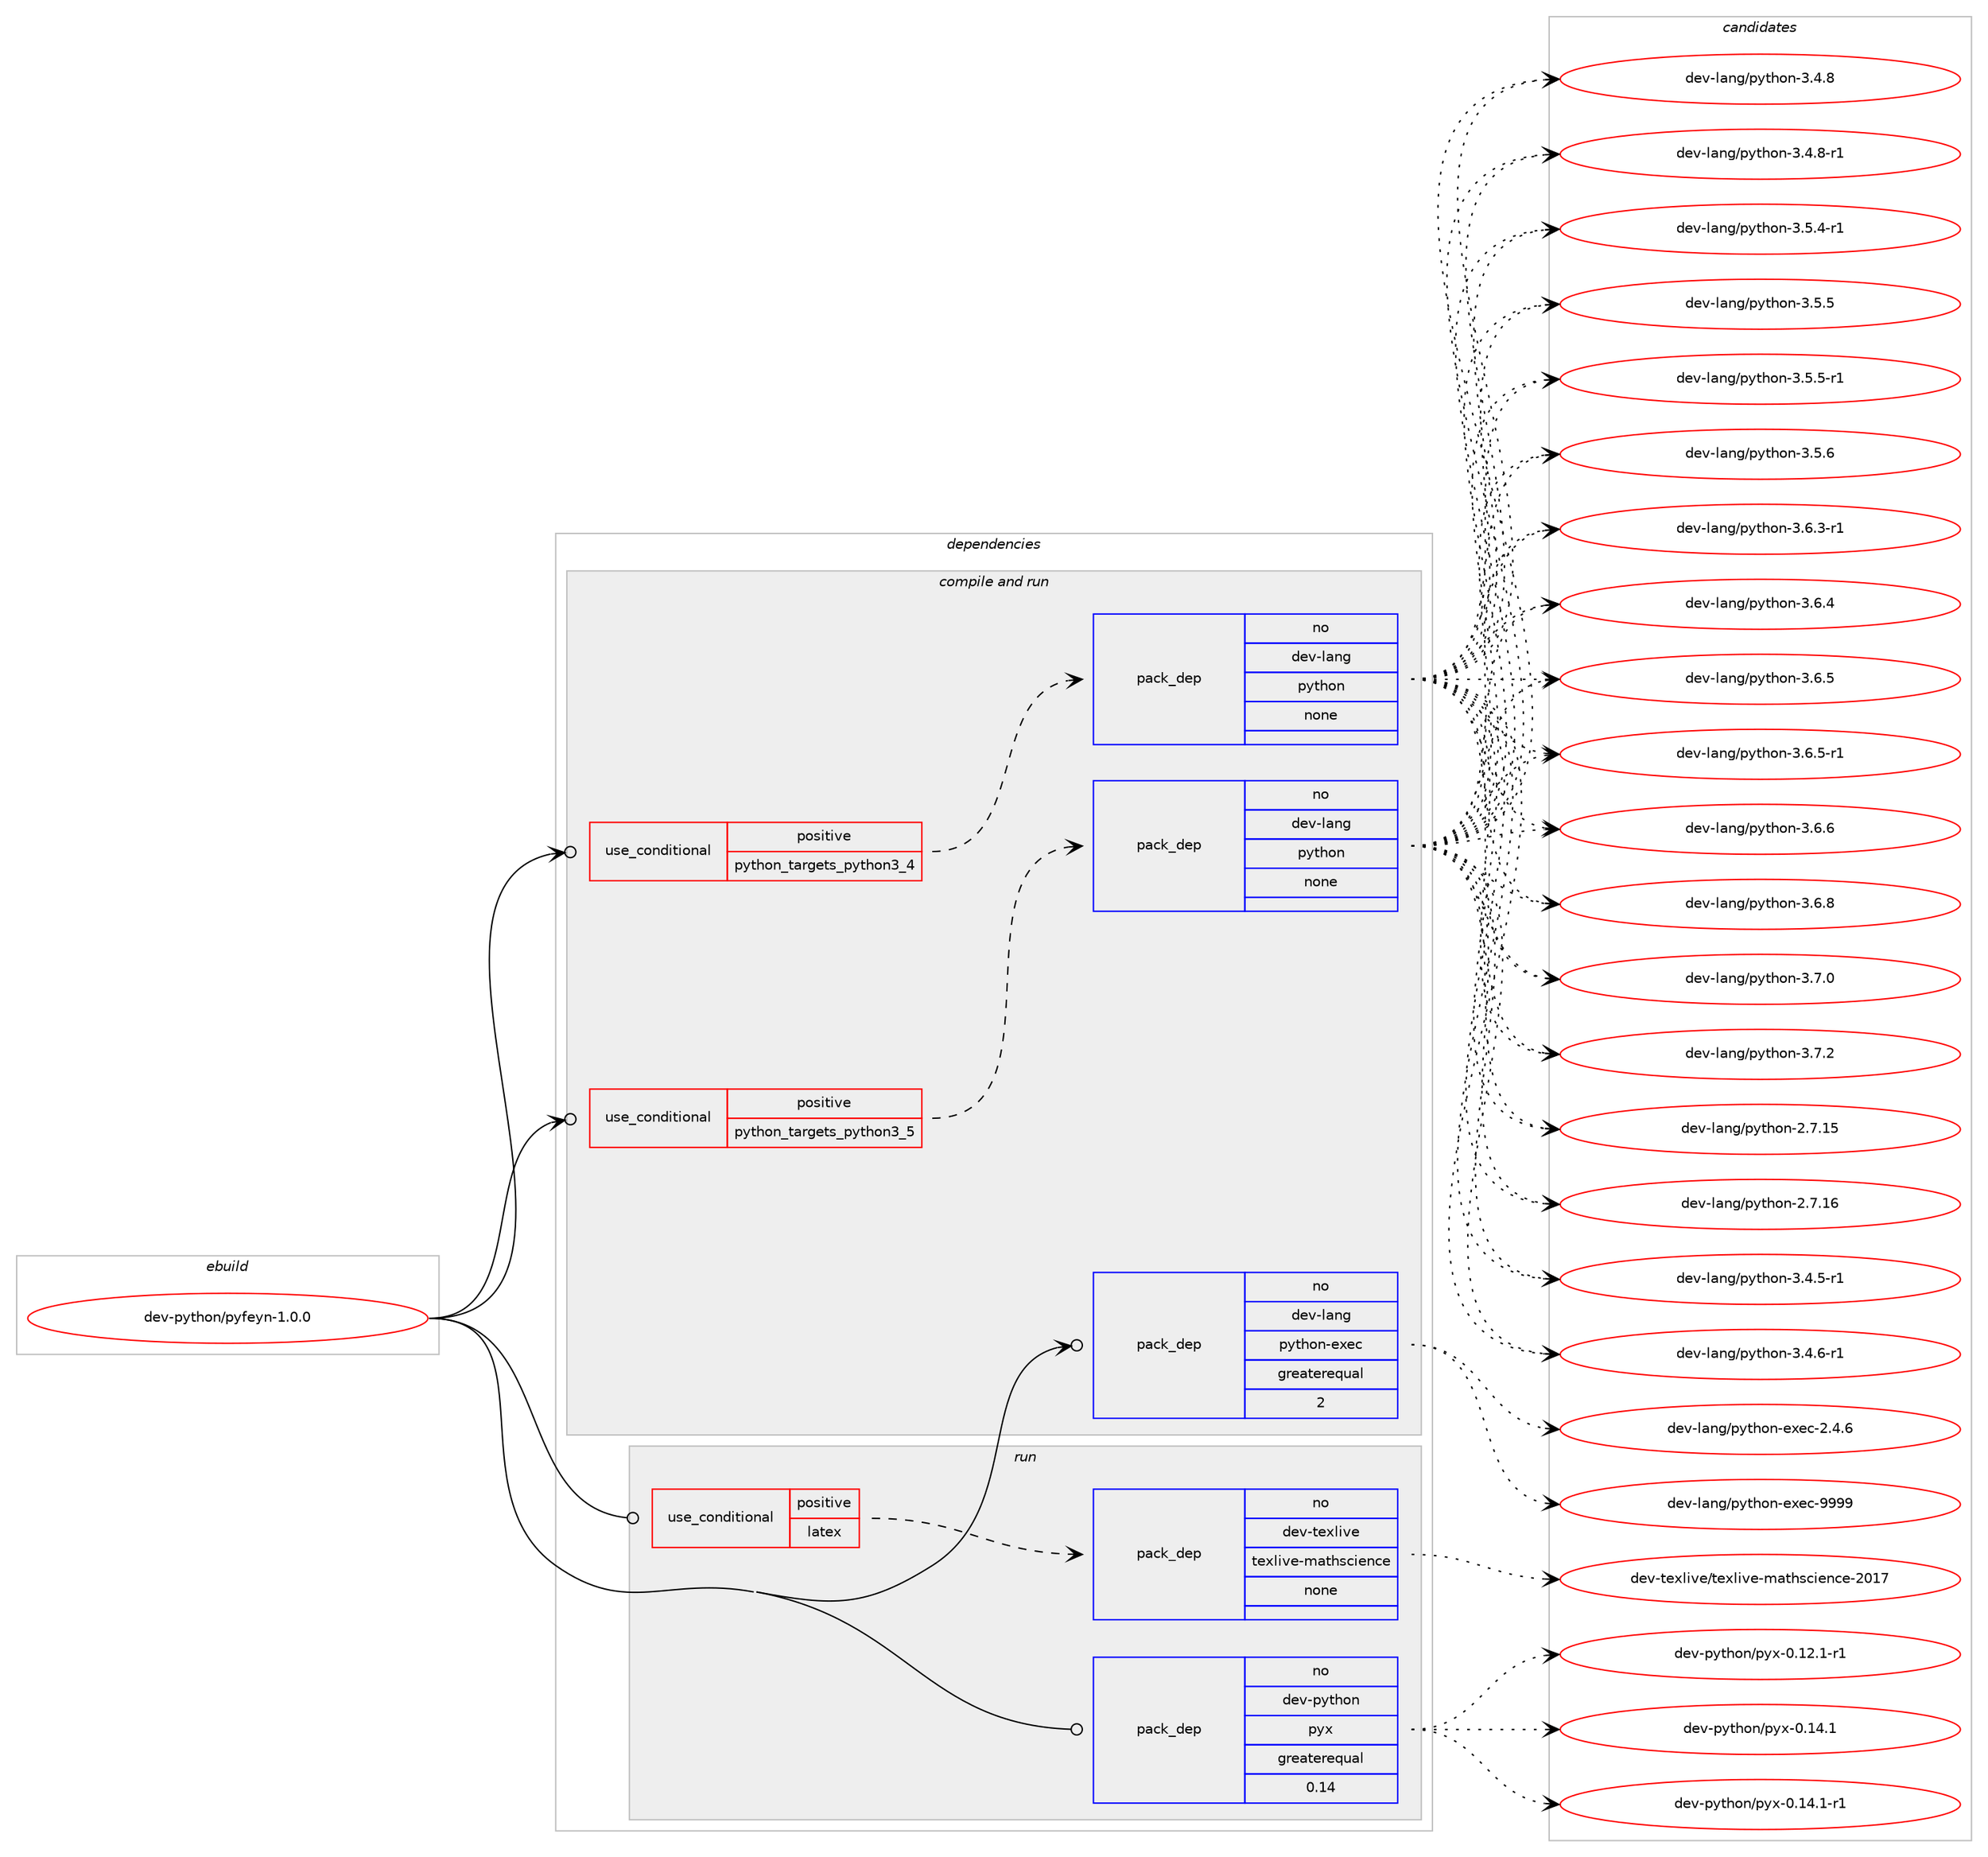 digraph prolog {

# *************
# Graph options
# *************

newrank=true;
concentrate=true;
compound=true;
graph [rankdir=LR,fontname=Helvetica,fontsize=10,ranksep=1.5];#, ranksep=2.5, nodesep=0.2];
edge  [arrowhead=vee];
node  [fontname=Helvetica,fontsize=10];

# **********
# The ebuild
# **********

subgraph cluster_leftcol {
color=gray;
rank=same;
label=<<i>ebuild</i>>;
id [label="dev-python/pyfeyn-1.0.0", color=red, width=4, href="../dev-python/pyfeyn-1.0.0.svg"];
}

# ****************
# The dependencies
# ****************

subgraph cluster_midcol {
color=gray;
label=<<i>dependencies</i>>;
subgraph cluster_compile {
fillcolor="#eeeeee";
style=filled;
label=<<i>compile</i>>;
}
subgraph cluster_compileandrun {
fillcolor="#eeeeee";
style=filled;
label=<<i>compile and run</i>>;
subgraph cond380693 {
dependency1428992 [label=<<TABLE BORDER="0" CELLBORDER="1" CELLSPACING="0" CELLPADDING="4"><TR><TD ROWSPAN="3" CELLPADDING="10">use_conditional</TD></TR><TR><TD>positive</TD></TR><TR><TD>python_targets_python3_4</TD></TR></TABLE>>, shape=none, color=red];
subgraph pack1024981 {
dependency1428993 [label=<<TABLE BORDER="0" CELLBORDER="1" CELLSPACING="0" CELLPADDING="4" WIDTH="220"><TR><TD ROWSPAN="6" CELLPADDING="30">pack_dep</TD></TR><TR><TD WIDTH="110">no</TD></TR><TR><TD>dev-lang</TD></TR><TR><TD>python</TD></TR><TR><TD>none</TD></TR><TR><TD></TD></TR></TABLE>>, shape=none, color=blue];
}
dependency1428992:e -> dependency1428993:w [weight=20,style="dashed",arrowhead="vee"];
}
id:e -> dependency1428992:w [weight=20,style="solid",arrowhead="odotvee"];
subgraph cond380694 {
dependency1428994 [label=<<TABLE BORDER="0" CELLBORDER="1" CELLSPACING="0" CELLPADDING="4"><TR><TD ROWSPAN="3" CELLPADDING="10">use_conditional</TD></TR><TR><TD>positive</TD></TR><TR><TD>python_targets_python3_5</TD></TR></TABLE>>, shape=none, color=red];
subgraph pack1024982 {
dependency1428995 [label=<<TABLE BORDER="0" CELLBORDER="1" CELLSPACING="0" CELLPADDING="4" WIDTH="220"><TR><TD ROWSPAN="6" CELLPADDING="30">pack_dep</TD></TR><TR><TD WIDTH="110">no</TD></TR><TR><TD>dev-lang</TD></TR><TR><TD>python</TD></TR><TR><TD>none</TD></TR><TR><TD></TD></TR></TABLE>>, shape=none, color=blue];
}
dependency1428994:e -> dependency1428995:w [weight=20,style="dashed",arrowhead="vee"];
}
id:e -> dependency1428994:w [weight=20,style="solid",arrowhead="odotvee"];
subgraph pack1024983 {
dependency1428996 [label=<<TABLE BORDER="0" CELLBORDER="1" CELLSPACING="0" CELLPADDING="4" WIDTH="220"><TR><TD ROWSPAN="6" CELLPADDING="30">pack_dep</TD></TR><TR><TD WIDTH="110">no</TD></TR><TR><TD>dev-lang</TD></TR><TR><TD>python-exec</TD></TR><TR><TD>greaterequal</TD></TR><TR><TD>2</TD></TR></TABLE>>, shape=none, color=blue];
}
id:e -> dependency1428996:w [weight=20,style="solid",arrowhead="odotvee"];
}
subgraph cluster_run {
fillcolor="#eeeeee";
style=filled;
label=<<i>run</i>>;
subgraph cond380695 {
dependency1428997 [label=<<TABLE BORDER="0" CELLBORDER="1" CELLSPACING="0" CELLPADDING="4"><TR><TD ROWSPAN="3" CELLPADDING="10">use_conditional</TD></TR><TR><TD>positive</TD></TR><TR><TD>latex</TD></TR></TABLE>>, shape=none, color=red];
subgraph pack1024984 {
dependency1428998 [label=<<TABLE BORDER="0" CELLBORDER="1" CELLSPACING="0" CELLPADDING="4" WIDTH="220"><TR><TD ROWSPAN="6" CELLPADDING="30">pack_dep</TD></TR><TR><TD WIDTH="110">no</TD></TR><TR><TD>dev-texlive</TD></TR><TR><TD>texlive-mathscience</TD></TR><TR><TD>none</TD></TR><TR><TD></TD></TR></TABLE>>, shape=none, color=blue];
}
dependency1428997:e -> dependency1428998:w [weight=20,style="dashed",arrowhead="vee"];
}
id:e -> dependency1428997:w [weight=20,style="solid",arrowhead="odot"];
subgraph pack1024985 {
dependency1428999 [label=<<TABLE BORDER="0" CELLBORDER="1" CELLSPACING="0" CELLPADDING="4" WIDTH="220"><TR><TD ROWSPAN="6" CELLPADDING="30">pack_dep</TD></TR><TR><TD WIDTH="110">no</TD></TR><TR><TD>dev-python</TD></TR><TR><TD>pyx</TD></TR><TR><TD>greaterequal</TD></TR><TR><TD>0.14</TD></TR></TABLE>>, shape=none, color=blue];
}
id:e -> dependency1428999:w [weight=20,style="solid",arrowhead="odot"];
}
}

# **************
# The candidates
# **************

subgraph cluster_choices {
rank=same;
color=gray;
label=<<i>candidates</i>>;

subgraph choice1024981 {
color=black;
nodesep=1;
choice10010111845108971101034711212111610411111045504655464953 [label="dev-lang/python-2.7.15", color=red, width=4,href="../dev-lang/python-2.7.15.svg"];
choice10010111845108971101034711212111610411111045504655464954 [label="dev-lang/python-2.7.16", color=red, width=4,href="../dev-lang/python-2.7.16.svg"];
choice1001011184510897110103471121211161041111104551465246534511449 [label="dev-lang/python-3.4.5-r1", color=red, width=4,href="../dev-lang/python-3.4.5-r1.svg"];
choice1001011184510897110103471121211161041111104551465246544511449 [label="dev-lang/python-3.4.6-r1", color=red, width=4,href="../dev-lang/python-3.4.6-r1.svg"];
choice100101118451089711010347112121116104111110455146524656 [label="dev-lang/python-3.4.8", color=red, width=4,href="../dev-lang/python-3.4.8.svg"];
choice1001011184510897110103471121211161041111104551465246564511449 [label="dev-lang/python-3.4.8-r1", color=red, width=4,href="../dev-lang/python-3.4.8-r1.svg"];
choice1001011184510897110103471121211161041111104551465346524511449 [label="dev-lang/python-3.5.4-r1", color=red, width=4,href="../dev-lang/python-3.5.4-r1.svg"];
choice100101118451089711010347112121116104111110455146534653 [label="dev-lang/python-3.5.5", color=red, width=4,href="../dev-lang/python-3.5.5.svg"];
choice1001011184510897110103471121211161041111104551465346534511449 [label="dev-lang/python-3.5.5-r1", color=red, width=4,href="../dev-lang/python-3.5.5-r1.svg"];
choice100101118451089711010347112121116104111110455146534654 [label="dev-lang/python-3.5.6", color=red, width=4,href="../dev-lang/python-3.5.6.svg"];
choice1001011184510897110103471121211161041111104551465446514511449 [label="dev-lang/python-3.6.3-r1", color=red, width=4,href="../dev-lang/python-3.6.3-r1.svg"];
choice100101118451089711010347112121116104111110455146544652 [label="dev-lang/python-3.6.4", color=red, width=4,href="../dev-lang/python-3.6.4.svg"];
choice100101118451089711010347112121116104111110455146544653 [label="dev-lang/python-3.6.5", color=red, width=4,href="../dev-lang/python-3.6.5.svg"];
choice1001011184510897110103471121211161041111104551465446534511449 [label="dev-lang/python-3.6.5-r1", color=red, width=4,href="../dev-lang/python-3.6.5-r1.svg"];
choice100101118451089711010347112121116104111110455146544654 [label="dev-lang/python-3.6.6", color=red, width=4,href="../dev-lang/python-3.6.6.svg"];
choice100101118451089711010347112121116104111110455146544656 [label="dev-lang/python-3.6.8", color=red, width=4,href="../dev-lang/python-3.6.8.svg"];
choice100101118451089711010347112121116104111110455146554648 [label="dev-lang/python-3.7.0", color=red, width=4,href="../dev-lang/python-3.7.0.svg"];
choice100101118451089711010347112121116104111110455146554650 [label="dev-lang/python-3.7.2", color=red, width=4,href="../dev-lang/python-3.7.2.svg"];
dependency1428993:e -> choice10010111845108971101034711212111610411111045504655464953:w [style=dotted,weight="100"];
dependency1428993:e -> choice10010111845108971101034711212111610411111045504655464954:w [style=dotted,weight="100"];
dependency1428993:e -> choice1001011184510897110103471121211161041111104551465246534511449:w [style=dotted,weight="100"];
dependency1428993:e -> choice1001011184510897110103471121211161041111104551465246544511449:w [style=dotted,weight="100"];
dependency1428993:e -> choice100101118451089711010347112121116104111110455146524656:w [style=dotted,weight="100"];
dependency1428993:e -> choice1001011184510897110103471121211161041111104551465246564511449:w [style=dotted,weight="100"];
dependency1428993:e -> choice1001011184510897110103471121211161041111104551465346524511449:w [style=dotted,weight="100"];
dependency1428993:e -> choice100101118451089711010347112121116104111110455146534653:w [style=dotted,weight="100"];
dependency1428993:e -> choice1001011184510897110103471121211161041111104551465346534511449:w [style=dotted,weight="100"];
dependency1428993:e -> choice100101118451089711010347112121116104111110455146534654:w [style=dotted,weight="100"];
dependency1428993:e -> choice1001011184510897110103471121211161041111104551465446514511449:w [style=dotted,weight="100"];
dependency1428993:e -> choice100101118451089711010347112121116104111110455146544652:w [style=dotted,weight="100"];
dependency1428993:e -> choice100101118451089711010347112121116104111110455146544653:w [style=dotted,weight="100"];
dependency1428993:e -> choice1001011184510897110103471121211161041111104551465446534511449:w [style=dotted,weight="100"];
dependency1428993:e -> choice100101118451089711010347112121116104111110455146544654:w [style=dotted,weight="100"];
dependency1428993:e -> choice100101118451089711010347112121116104111110455146544656:w [style=dotted,weight="100"];
dependency1428993:e -> choice100101118451089711010347112121116104111110455146554648:w [style=dotted,weight="100"];
dependency1428993:e -> choice100101118451089711010347112121116104111110455146554650:w [style=dotted,weight="100"];
}
subgraph choice1024982 {
color=black;
nodesep=1;
choice10010111845108971101034711212111610411111045504655464953 [label="dev-lang/python-2.7.15", color=red, width=4,href="../dev-lang/python-2.7.15.svg"];
choice10010111845108971101034711212111610411111045504655464954 [label="dev-lang/python-2.7.16", color=red, width=4,href="../dev-lang/python-2.7.16.svg"];
choice1001011184510897110103471121211161041111104551465246534511449 [label="dev-lang/python-3.4.5-r1", color=red, width=4,href="../dev-lang/python-3.4.5-r1.svg"];
choice1001011184510897110103471121211161041111104551465246544511449 [label="dev-lang/python-3.4.6-r1", color=red, width=4,href="../dev-lang/python-3.4.6-r1.svg"];
choice100101118451089711010347112121116104111110455146524656 [label="dev-lang/python-3.4.8", color=red, width=4,href="../dev-lang/python-3.4.8.svg"];
choice1001011184510897110103471121211161041111104551465246564511449 [label="dev-lang/python-3.4.8-r1", color=red, width=4,href="../dev-lang/python-3.4.8-r1.svg"];
choice1001011184510897110103471121211161041111104551465346524511449 [label="dev-lang/python-3.5.4-r1", color=red, width=4,href="../dev-lang/python-3.5.4-r1.svg"];
choice100101118451089711010347112121116104111110455146534653 [label="dev-lang/python-3.5.5", color=red, width=4,href="../dev-lang/python-3.5.5.svg"];
choice1001011184510897110103471121211161041111104551465346534511449 [label="dev-lang/python-3.5.5-r1", color=red, width=4,href="../dev-lang/python-3.5.5-r1.svg"];
choice100101118451089711010347112121116104111110455146534654 [label="dev-lang/python-3.5.6", color=red, width=4,href="../dev-lang/python-3.5.6.svg"];
choice1001011184510897110103471121211161041111104551465446514511449 [label="dev-lang/python-3.6.3-r1", color=red, width=4,href="../dev-lang/python-3.6.3-r1.svg"];
choice100101118451089711010347112121116104111110455146544652 [label="dev-lang/python-3.6.4", color=red, width=4,href="../dev-lang/python-3.6.4.svg"];
choice100101118451089711010347112121116104111110455146544653 [label="dev-lang/python-3.6.5", color=red, width=4,href="../dev-lang/python-3.6.5.svg"];
choice1001011184510897110103471121211161041111104551465446534511449 [label="dev-lang/python-3.6.5-r1", color=red, width=4,href="../dev-lang/python-3.6.5-r1.svg"];
choice100101118451089711010347112121116104111110455146544654 [label="dev-lang/python-3.6.6", color=red, width=4,href="../dev-lang/python-3.6.6.svg"];
choice100101118451089711010347112121116104111110455146544656 [label="dev-lang/python-3.6.8", color=red, width=4,href="../dev-lang/python-3.6.8.svg"];
choice100101118451089711010347112121116104111110455146554648 [label="dev-lang/python-3.7.0", color=red, width=4,href="../dev-lang/python-3.7.0.svg"];
choice100101118451089711010347112121116104111110455146554650 [label="dev-lang/python-3.7.2", color=red, width=4,href="../dev-lang/python-3.7.2.svg"];
dependency1428995:e -> choice10010111845108971101034711212111610411111045504655464953:w [style=dotted,weight="100"];
dependency1428995:e -> choice10010111845108971101034711212111610411111045504655464954:w [style=dotted,weight="100"];
dependency1428995:e -> choice1001011184510897110103471121211161041111104551465246534511449:w [style=dotted,weight="100"];
dependency1428995:e -> choice1001011184510897110103471121211161041111104551465246544511449:w [style=dotted,weight="100"];
dependency1428995:e -> choice100101118451089711010347112121116104111110455146524656:w [style=dotted,weight="100"];
dependency1428995:e -> choice1001011184510897110103471121211161041111104551465246564511449:w [style=dotted,weight="100"];
dependency1428995:e -> choice1001011184510897110103471121211161041111104551465346524511449:w [style=dotted,weight="100"];
dependency1428995:e -> choice100101118451089711010347112121116104111110455146534653:w [style=dotted,weight="100"];
dependency1428995:e -> choice1001011184510897110103471121211161041111104551465346534511449:w [style=dotted,weight="100"];
dependency1428995:e -> choice100101118451089711010347112121116104111110455146534654:w [style=dotted,weight="100"];
dependency1428995:e -> choice1001011184510897110103471121211161041111104551465446514511449:w [style=dotted,weight="100"];
dependency1428995:e -> choice100101118451089711010347112121116104111110455146544652:w [style=dotted,weight="100"];
dependency1428995:e -> choice100101118451089711010347112121116104111110455146544653:w [style=dotted,weight="100"];
dependency1428995:e -> choice1001011184510897110103471121211161041111104551465446534511449:w [style=dotted,weight="100"];
dependency1428995:e -> choice100101118451089711010347112121116104111110455146544654:w [style=dotted,weight="100"];
dependency1428995:e -> choice100101118451089711010347112121116104111110455146544656:w [style=dotted,weight="100"];
dependency1428995:e -> choice100101118451089711010347112121116104111110455146554648:w [style=dotted,weight="100"];
dependency1428995:e -> choice100101118451089711010347112121116104111110455146554650:w [style=dotted,weight="100"];
}
subgraph choice1024983 {
color=black;
nodesep=1;
choice1001011184510897110103471121211161041111104510112010199455046524654 [label="dev-lang/python-exec-2.4.6", color=red, width=4,href="../dev-lang/python-exec-2.4.6.svg"];
choice10010111845108971101034711212111610411111045101120101994557575757 [label="dev-lang/python-exec-9999", color=red, width=4,href="../dev-lang/python-exec-9999.svg"];
dependency1428996:e -> choice1001011184510897110103471121211161041111104510112010199455046524654:w [style=dotted,weight="100"];
dependency1428996:e -> choice10010111845108971101034711212111610411111045101120101994557575757:w [style=dotted,weight="100"];
}
subgraph choice1024984 {
color=black;
nodesep=1;
choice1001011184511610112010810511810147116101120108105118101451099711610411599105101110991014550484955 [label="dev-texlive/texlive-mathscience-2017", color=red, width=4,href="../dev-texlive/texlive-mathscience-2017.svg"];
dependency1428998:e -> choice1001011184511610112010810511810147116101120108105118101451099711610411599105101110991014550484955:w [style=dotted,weight="100"];
}
subgraph choice1024985 {
color=black;
nodesep=1;
choice1001011184511212111610411111047112121120454846495046494511449 [label="dev-python/pyx-0.12.1-r1", color=red, width=4,href="../dev-python/pyx-0.12.1-r1.svg"];
choice100101118451121211161041111104711212112045484649524649 [label="dev-python/pyx-0.14.1", color=red, width=4,href="../dev-python/pyx-0.14.1.svg"];
choice1001011184511212111610411111047112121120454846495246494511449 [label="dev-python/pyx-0.14.1-r1", color=red, width=4,href="../dev-python/pyx-0.14.1-r1.svg"];
dependency1428999:e -> choice1001011184511212111610411111047112121120454846495046494511449:w [style=dotted,weight="100"];
dependency1428999:e -> choice100101118451121211161041111104711212112045484649524649:w [style=dotted,weight="100"];
dependency1428999:e -> choice1001011184511212111610411111047112121120454846495246494511449:w [style=dotted,weight="100"];
}
}

}
